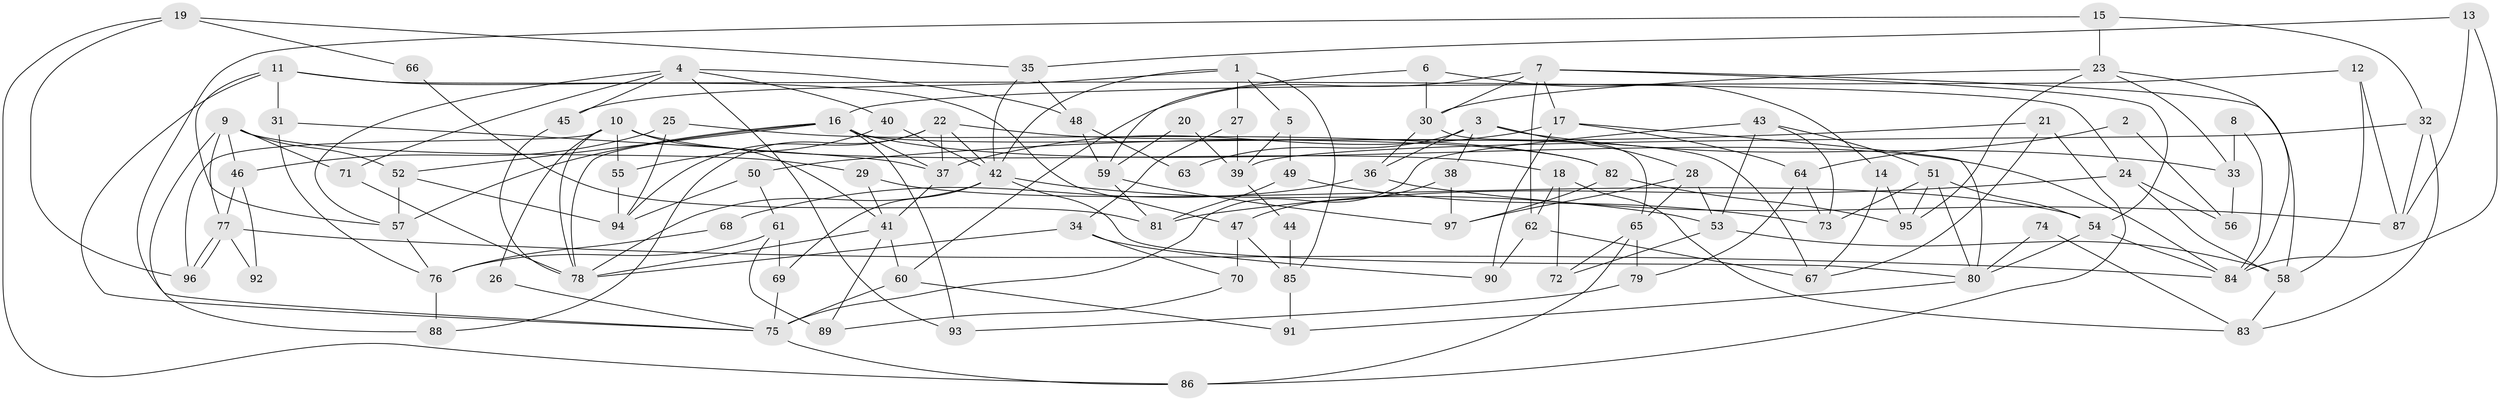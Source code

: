 // Generated by graph-tools (version 1.1) at 2025/15/03/09/25 04:15:15]
// undirected, 97 vertices, 194 edges
graph export_dot {
graph [start="1"]
  node [color=gray90,style=filled];
  1;
  2;
  3;
  4;
  5;
  6;
  7;
  8;
  9;
  10;
  11;
  12;
  13;
  14;
  15;
  16;
  17;
  18;
  19;
  20;
  21;
  22;
  23;
  24;
  25;
  26;
  27;
  28;
  29;
  30;
  31;
  32;
  33;
  34;
  35;
  36;
  37;
  38;
  39;
  40;
  41;
  42;
  43;
  44;
  45;
  46;
  47;
  48;
  49;
  50;
  51;
  52;
  53;
  54;
  55;
  56;
  57;
  58;
  59;
  60;
  61;
  62;
  63;
  64;
  65;
  66;
  67;
  68;
  69;
  70;
  71;
  72;
  73;
  74;
  75;
  76;
  77;
  78;
  79;
  80;
  81;
  82;
  83;
  84;
  85;
  86;
  87;
  88;
  89;
  90;
  91;
  92;
  93;
  94;
  95;
  96;
  97;
  1 -- 5;
  1 -- 45;
  1 -- 27;
  1 -- 42;
  1 -- 85;
  2 -- 56;
  2 -- 64;
  3 -- 28;
  3 -- 38;
  3 -- 33;
  3 -- 36;
  3 -- 63;
  4 -- 71;
  4 -- 40;
  4 -- 45;
  4 -- 48;
  4 -- 57;
  4 -- 93;
  5 -- 39;
  5 -- 49;
  6 -- 30;
  6 -- 14;
  6 -- 59;
  7 -- 60;
  7 -- 54;
  7 -- 17;
  7 -- 30;
  7 -- 58;
  7 -- 62;
  8 -- 84;
  8 -- 33;
  9 -- 29;
  9 -- 52;
  9 -- 46;
  9 -- 71;
  9 -- 77;
  9 -- 88;
  10 -- 78;
  10 -- 96;
  10 -- 18;
  10 -- 26;
  10 -- 41;
  10 -- 55;
  11 -- 31;
  11 -- 57;
  11 -- 24;
  11 -- 47;
  11 -- 75;
  12 -- 87;
  12 -- 16;
  12 -- 58;
  13 -- 35;
  13 -- 84;
  13 -- 87;
  14 -- 67;
  14 -- 95;
  15 -- 23;
  15 -- 75;
  15 -- 32;
  16 -- 57;
  16 -- 37;
  16 -- 52;
  16 -- 67;
  16 -- 78;
  16 -- 84;
  16 -- 93;
  17 -- 37;
  17 -- 64;
  17 -- 80;
  17 -- 90;
  18 -- 72;
  18 -- 62;
  18 -- 83;
  19 -- 35;
  19 -- 86;
  19 -- 66;
  19 -- 96;
  20 -- 39;
  20 -- 59;
  21 -- 67;
  21 -- 86;
  21 -- 50;
  22 -- 88;
  22 -- 42;
  22 -- 37;
  22 -- 82;
  22 -- 94;
  23 -- 84;
  23 -- 30;
  23 -- 33;
  23 -- 95;
  24 -- 58;
  24 -- 56;
  24 -- 81;
  25 -- 82;
  25 -- 46;
  25 -- 94;
  26 -- 75;
  27 -- 34;
  27 -- 39;
  28 -- 53;
  28 -- 65;
  28 -- 97;
  29 -- 54;
  29 -- 41;
  30 -- 36;
  30 -- 65;
  31 -- 76;
  31 -- 37;
  32 -- 83;
  32 -- 39;
  32 -- 87;
  33 -- 56;
  34 -- 70;
  34 -- 90;
  34 -- 78;
  35 -- 48;
  35 -- 42;
  36 -- 87;
  36 -- 68;
  37 -- 41;
  38 -- 97;
  38 -- 47;
  39 -- 44;
  40 -- 55;
  40 -- 42;
  41 -- 78;
  41 -- 60;
  41 -- 89;
  42 -- 78;
  42 -- 53;
  42 -- 69;
  42 -- 80;
  43 -- 51;
  43 -- 53;
  43 -- 73;
  43 -- 75;
  44 -- 85;
  45 -- 78;
  46 -- 77;
  46 -- 92;
  47 -- 85;
  47 -- 70;
  48 -- 59;
  48 -- 63;
  49 -- 81;
  49 -- 73;
  50 -- 94;
  50 -- 61;
  51 -- 54;
  51 -- 80;
  51 -- 73;
  51 -- 95;
  52 -- 94;
  52 -- 57;
  53 -- 58;
  53 -- 72;
  54 -- 84;
  54 -- 80;
  55 -- 94;
  57 -- 76;
  58 -- 83;
  59 -- 97;
  59 -- 81;
  60 -- 75;
  60 -- 91;
  61 -- 69;
  61 -- 76;
  61 -- 89;
  62 -- 67;
  62 -- 90;
  64 -- 73;
  64 -- 79;
  65 -- 79;
  65 -- 72;
  65 -- 86;
  66 -- 81;
  68 -- 76;
  69 -- 75;
  70 -- 89;
  71 -- 78;
  74 -- 80;
  74 -- 83;
  75 -- 86;
  76 -- 88;
  77 -- 96;
  77 -- 96;
  77 -- 84;
  77 -- 92;
  79 -- 93;
  80 -- 91;
  82 -- 95;
  82 -- 97;
  85 -- 91;
}
